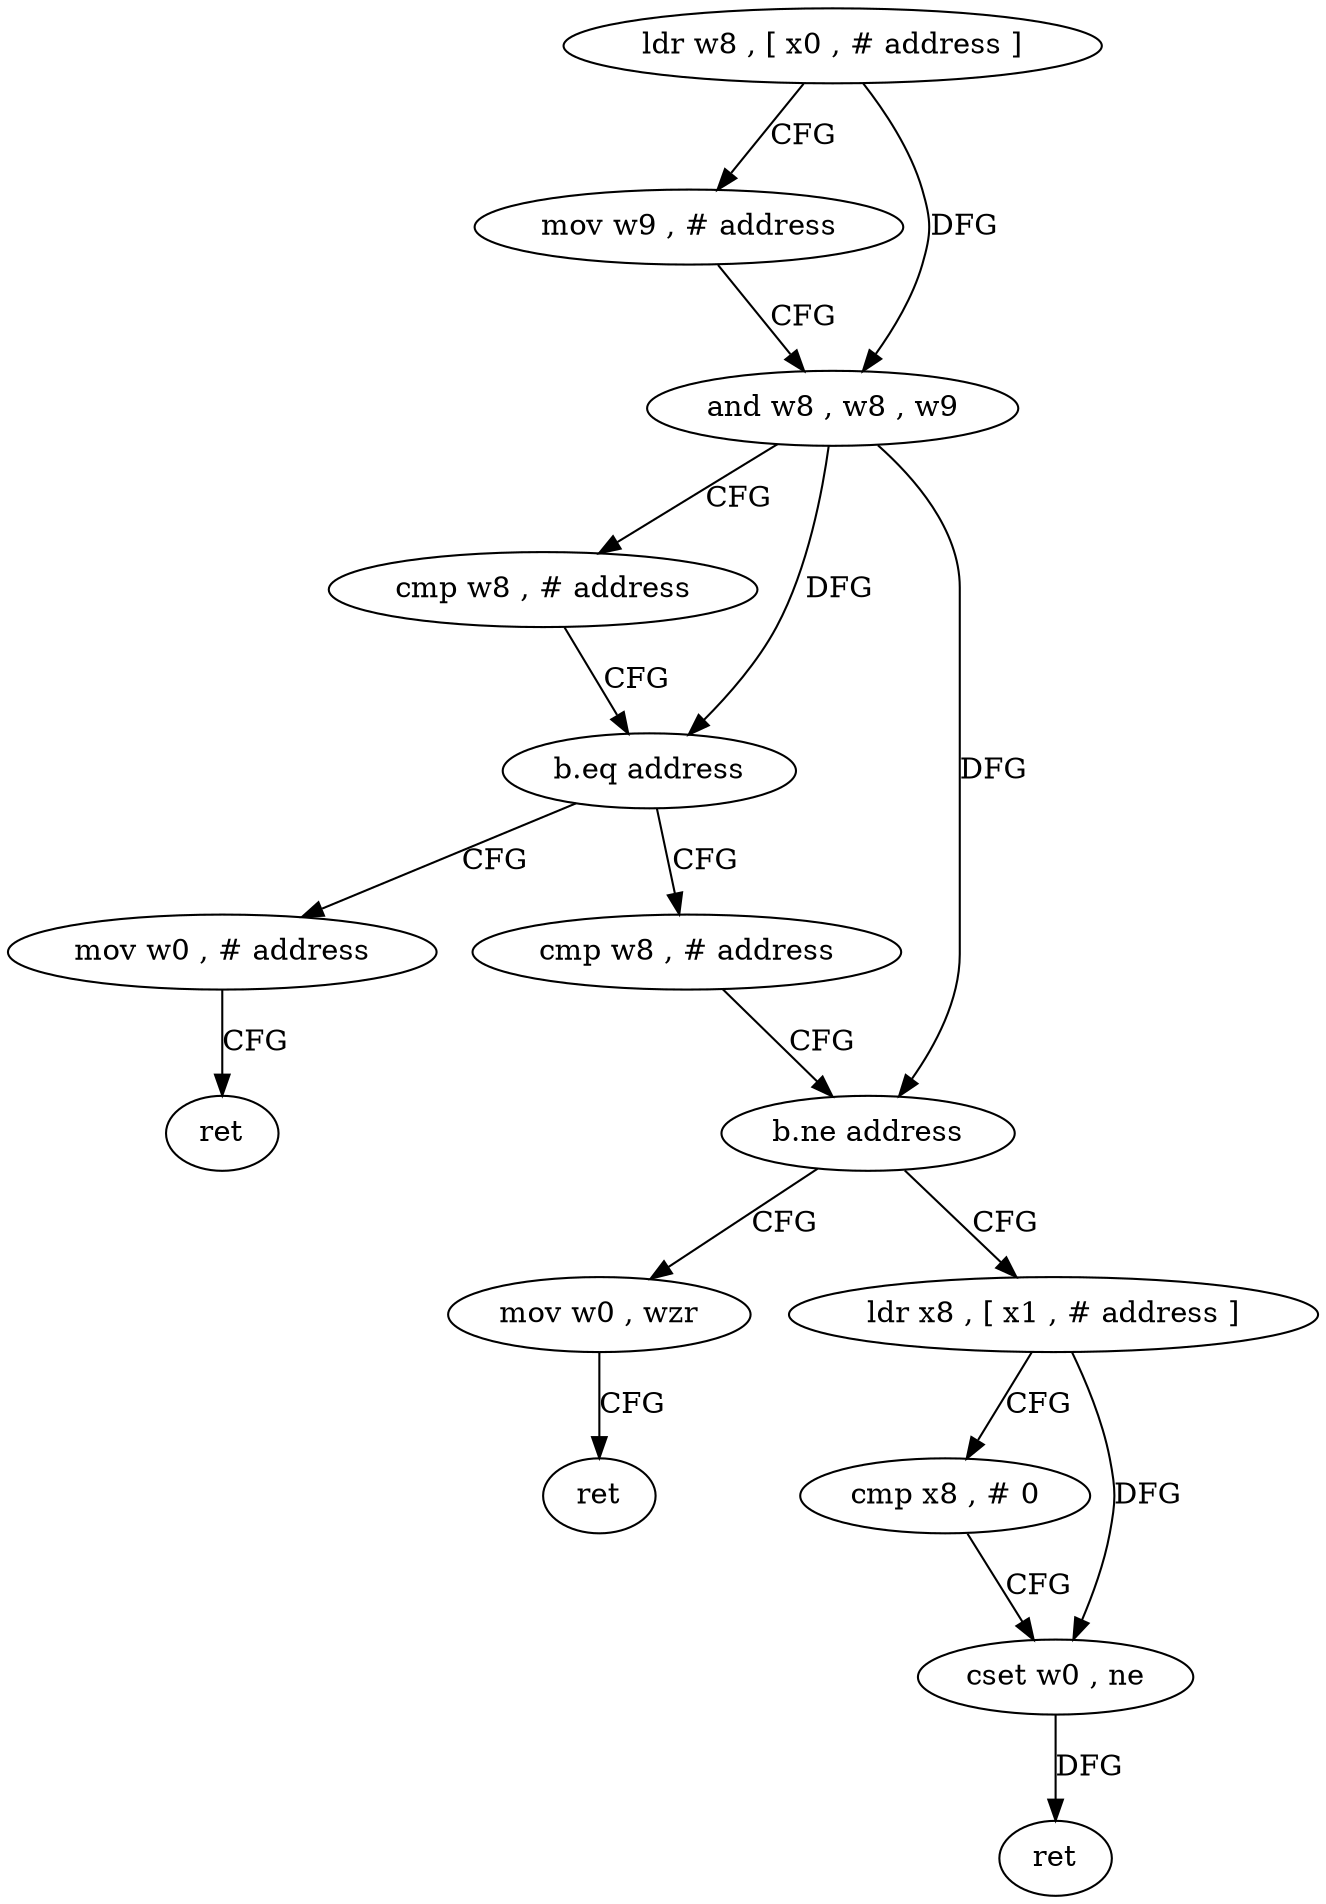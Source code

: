 digraph "func" {
"4235432" [label = "ldr w8 , [ x0 , # address ]" ]
"4235436" [label = "mov w9 , # address" ]
"4235440" [label = "and w8 , w8 , w9" ]
"4235444" [label = "cmp w8 , # address" ]
"4235448" [label = "b.eq address" ]
"4235476" [label = "mov w0 , # address" ]
"4235452" [label = "cmp w8 , # address" ]
"4235480" [label = "ret" ]
"4235456" [label = "b.ne address" ]
"4235484" [label = "mov w0 , wzr" ]
"4235460" [label = "ldr x8 , [ x1 , # address ]" ]
"4235488" [label = "ret" ]
"4235464" [label = "cmp x8 , # 0" ]
"4235468" [label = "cset w0 , ne" ]
"4235472" [label = "ret" ]
"4235432" -> "4235436" [ label = "CFG" ]
"4235432" -> "4235440" [ label = "DFG" ]
"4235436" -> "4235440" [ label = "CFG" ]
"4235440" -> "4235444" [ label = "CFG" ]
"4235440" -> "4235448" [ label = "DFG" ]
"4235440" -> "4235456" [ label = "DFG" ]
"4235444" -> "4235448" [ label = "CFG" ]
"4235448" -> "4235476" [ label = "CFG" ]
"4235448" -> "4235452" [ label = "CFG" ]
"4235476" -> "4235480" [ label = "CFG" ]
"4235452" -> "4235456" [ label = "CFG" ]
"4235456" -> "4235484" [ label = "CFG" ]
"4235456" -> "4235460" [ label = "CFG" ]
"4235484" -> "4235488" [ label = "CFG" ]
"4235460" -> "4235464" [ label = "CFG" ]
"4235460" -> "4235468" [ label = "DFG" ]
"4235464" -> "4235468" [ label = "CFG" ]
"4235468" -> "4235472" [ label = "DFG" ]
}
